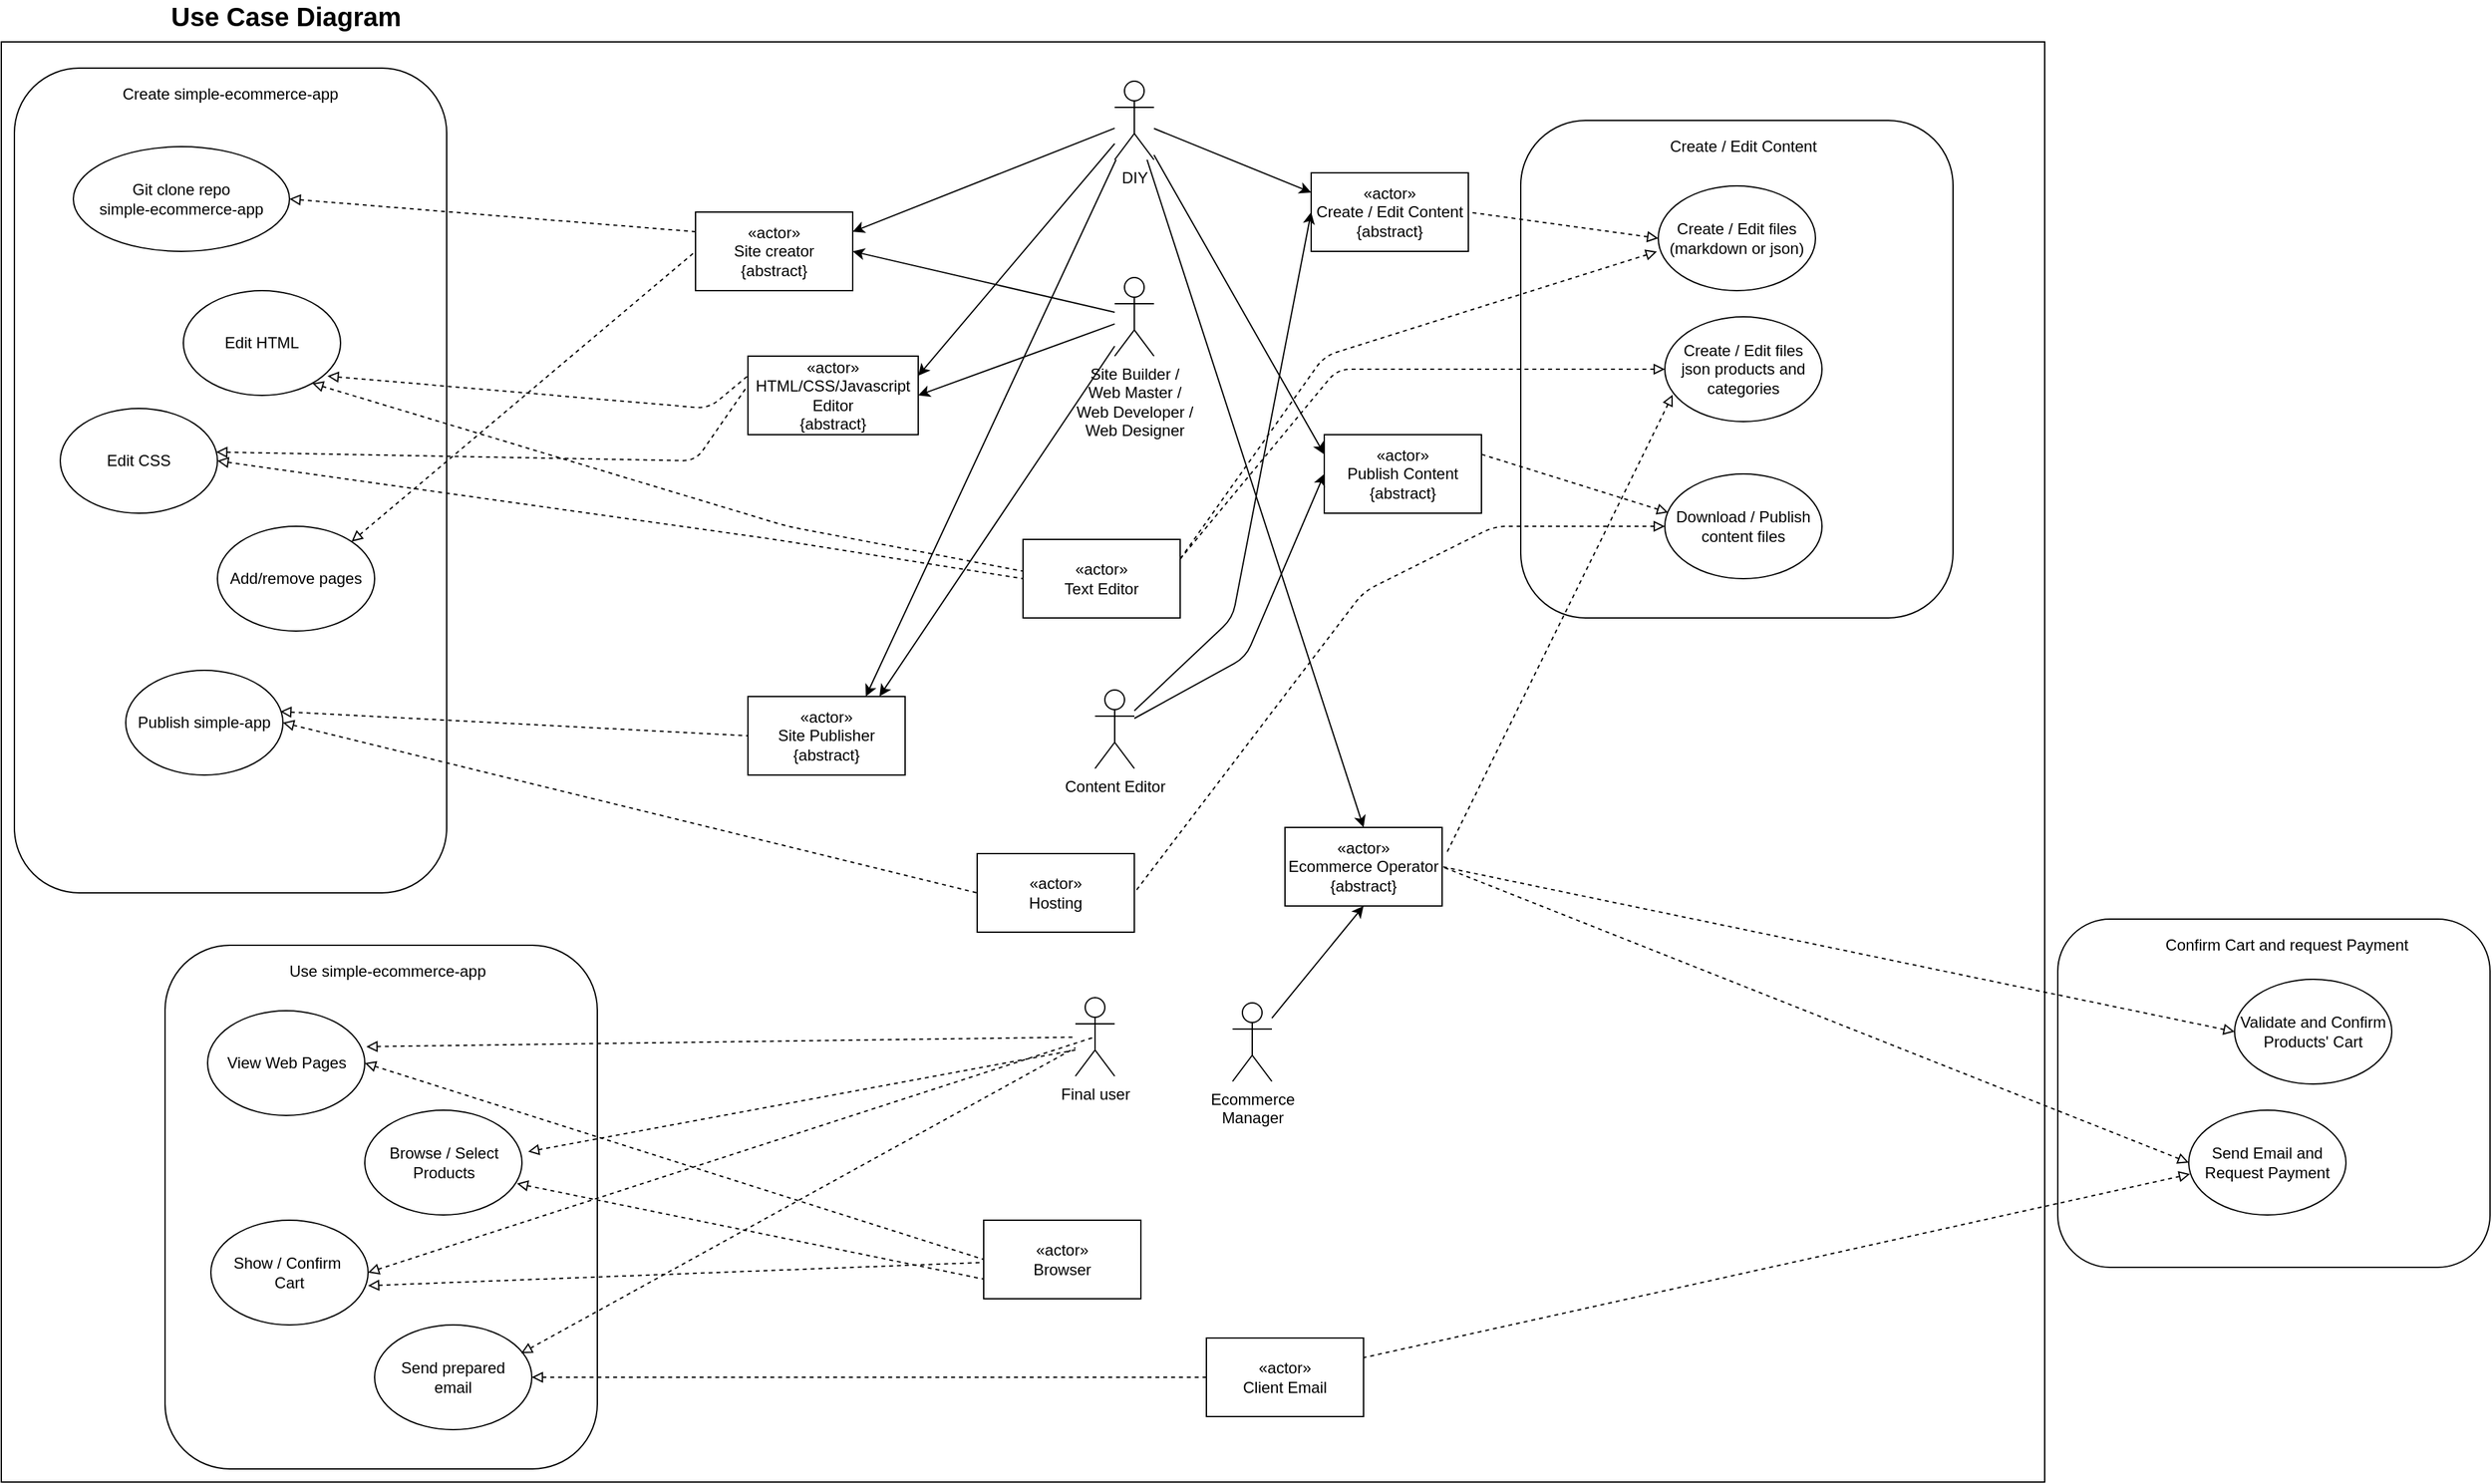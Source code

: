 <mxfile version="12.9.13" type="google"><diagram id="Yd1ovDcGC9AElpLyOtRK" name="Page-1"><mxGraphModel dx="2118" dy="1195" grid="1" gridSize="10" guides="1" tooltips="1" connect="1" arrows="1" fold="1" page="1" pageScale="1" pageWidth="827" pageHeight="1169" math="0" shadow="0"><root><mxCell id="0"/><mxCell id="1" parent="0"/><mxCell id="9gkucTGh14QHO-s3NdS2-84" value="" style="rounded=0;whiteSpace=wrap;html=1;" vertex="1" parent="1"><mxGeometry x="30" y="60" width="1560" height="1100" as="geometry"/></mxCell><mxCell id="9gkucTGh14QHO-s3NdS2-1" value="" style="rounded=1;whiteSpace=wrap;html=1;" vertex="1" parent="1"><mxGeometry x="1190" y="120" width="330" height="380" as="geometry"/></mxCell><mxCell id="9gkucTGh14QHO-s3NdS2-2" value="DIY" style="shape=umlActor;verticalLabelPosition=bottom;labelBackgroundColor=#ffffff;verticalAlign=top;html=1;outlineConnect=0;" vertex="1" parent="1"><mxGeometry x="880" y="90" width="30" height="60" as="geometry"/></mxCell><mxCell id="9gkucTGh14QHO-s3NdS2-3" value="«actor»&lt;br&gt;Site creator&lt;br&gt;{abstract}" style="rounded=0;whiteSpace=wrap;html=1;" vertex="1" parent="1"><mxGeometry x="560" y="190" width="120" height="60" as="geometry"/></mxCell><mxCell id="9gkucTGh14QHO-s3NdS2-4" value="«actor»&lt;br&gt;Create / Edit Content&lt;br&gt;{abstract}" style="rounded=0;whiteSpace=wrap;html=1;" vertex="1" parent="1"><mxGeometry x="1030" y="160" width="120" height="60" as="geometry"/></mxCell><mxCell id="9gkucTGh14QHO-s3NdS2-5" value="«actor»&lt;br&gt;Publish Content&lt;br&gt;{abstract}" style="rounded=0;whiteSpace=wrap;html=1;" vertex="1" parent="1"><mxGeometry x="1040" y="360" width="120" height="60" as="geometry"/></mxCell><mxCell id="9gkucTGh14QHO-s3NdS2-6" value="«actor»&lt;br&gt;Hosting" style="rounded=0;whiteSpace=wrap;html=1;" vertex="1" parent="1"><mxGeometry x="775" y="680" width="120" height="60" as="geometry"/></mxCell><mxCell id="9gkucTGh14QHO-s3NdS2-7" value="" style="rounded=1;whiteSpace=wrap;html=1;" vertex="1" parent="1"><mxGeometry x="40" y="80" width="330" height="630" as="geometry"/></mxCell><mxCell id="9gkucTGh14QHO-s3NdS2-8" value="Create simple-ecommerce-app" style="text;html=1;strokeColor=none;fillColor=none;align=center;verticalAlign=middle;whiteSpace=wrap;rounded=0;" vertex="1" parent="1"><mxGeometry x="115" y="90" width="180" height="20" as="geometry"/></mxCell><mxCell id="9gkucTGh14QHO-s3NdS2-9" value="«actor»&lt;br&gt;HTML/CSS/Javascript&lt;br&gt;Editor&lt;br&gt;{abstract}" style="rounded=0;whiteSpace=wrap;html=1;" vertex="1" parent="1"><mxGeometry x="600" y="300" width="130" height="60" as="geometry"/></mxCell><mxCell id="9gkucTGh14QHO-s3NdS2-10" value="Create / Edit Content" style="text;html=1;strokeColor=none;fillColor=none;align=center;verticalAlign=middle;whiteSpace=wrap;rounded=0;" vertex="1" parent="1"><mxGeometry x="1270" y="130" width="180" height="20" as="geometry"/></mxCell><mxCell id="9gkucTGh14QHO-s3NdS2-11" value="«actor»&lt;br&gt;Site Publisher&lt;br&gt;{abstract}" style="rounded=0;whiteSpace=wrap;html=1;" vertex="1" parent="1"><mxGeometry x="600" y="560" width="120" height="60" as="geometry"/></mxCell><mxCell id="9gkucTGh14QHO-s3NdS2-12" value="Publish simple-app" style="ellipse;whiteSpace=wrap;html=1;" vertex="1" parent="1"><mxGeometry x="125" y="540" width="120" height="80" as="geometry"/></mxCell><mxCell id="9gkucTGh14QHO-s3NdS2-13" value="" style="endArrow=classic;html=1;entryX=1;entryY=0.25;entryDx=0;entryDy=0;" edge="1" parent="1" source="9gkucTGh14QHO-s3NdS2-2" target="9gkucTGh14QHO-s3NdS2-9"><mxGeometry width="50" height="50" relative="1" as="geometry"><mxPoint x="720" y="700" as="sourcePoint"/><mxPoint x="770" y="650" as="targetPoint"/></mxGeometry></mxCell><mxCell id="9gkucTGh14QHO-s3NdS2-14" value="" style="endArrow=classic;html=1;entryX=1;entryY=0.25;entryDx=0;entryDy=0;" edge="1" parent="1" source="9gkucTGh14QHO-s3NdS2-2" target="9gkucTGh14QHO-s3NdS2-3"><mxGeometry width="50" height="50" relative="1" as="geometry"><mxPoint x="860" y="755.0" as="sourcePoint"/><mxPoint x="510.0" y="740.0" as="targetPoint"/></mxGeometry></mxCell><mxCell id="9gkucTGh14QHO-s3NdS2-15" value="" style="endArrow=classic;html=1;entryX=0;entryY=0.25;entryDx=0;entryDy=0;" edge="1" parent="1" source="9gkucTGh14QHO-s3NdS2-2" target="9gkucTGh14QHO-s3NdS2-5"><mxGeometry width="50" height="50" relative="1" as="geometry"><mxPoint x="865" y="189.318" as="sourcePoint"/><mxPoint x="770" y="375" as="targetPoint"/></mxGeometry></mxCell><mxCell id="9gkucTGh14QHO-s3NdS2-16" value="" style="endArrow=classic;html=1;entryX=0;entryY=0.25;entryDx=0;entryDy=0;" edge="1" parent="1" source="9gkucTGh14QHO-s3NdS2-2" target="9gkucTGh14QHO-s3NdS2-4"><mxGeometry width="50" height="50" relative="1" as="geometry"><mxPoint x="875" y="199.318" as="sourcePoint"/><mxPoint x="780" y="385" as="targetPoint"/></mxGeometry></mxCell><mxCell id="9gkucTGh14QHO-s3NdS2-17" value="" style="endArrow=classic;html=1;entryX=0.75;entryY=0;entryDx=0;entryDy=0;" edge="1" parent="1" source="9gkucTGh14QHO-s3NdS2-2" target="9gkucTGh14QHO-s3NdS2-11"><mxGeometry width="50" height="50" relative="1" as="geometry"><mxPoint x="895" y="181.964" as="sourcePoint"/><mxPoint x="1020" y="365" as="targetPoint"/></mxGeometry></mxCell><mxCell id="9gkucTGh14QHO-s3NdS2-18" value="Site Builder /&lt;br&gt;Web Master /&lt;br&gt;Web Developer /&lt;br&gt;Web Designer" style="shape=umlActor;verticalLabelPosition=bottom;labelBackgroundColor=#ffffff;verticalAlign=top;html=1;outlineConnect=0;" vertex="1" parent="1"><mxGeometry x="880" y="240" width="30" height="60" as="geometry"/></mxCell><mxCell id="9gkucTGh14QHO-s3NdS2-19" value="Content Editor" style="shape=umlActor;verticalLabelPosition=bottom;labelBackgroundColor=#ffffff;verticalAlign=top;html=1;outlineConnect=0;" vertex="1" parent="1"><mxGeometry x="865" y="555" width="30" height="60" as="geometry"/></mxCell><mxCell id="9gkucTGh14QHO-s3NdS2-20" value="" style="endArrow=classic;html=1;entryX=1;entryY=0.5;entryDx=0;entryDy=0;" edge="1" parent="1" source="9gkucTGh14QHO-s3NdS2-18" target="9gkucTGh14QHO-s3NdS2-3"><mxGeometry width="50" height="50" relative="1" as="geometry"><mxPoint x="863.947" y="120" as="sourcePoint"/><mxPoint x="770" y="375" as="targetPoint"/></mxGeometry></mxCell><mxCell id="9gkucTGh14QHO-s3NdS2-21" value="" style="endArrow=classic;html=1;entryX=1;entryY=0.5;entryDx=0;entryDy=0;" edge="1" parent="1" source="9gkucTGh14QHO-s3NdS2-18" target="9gkucTGh14QHO-s3NdS2-9"><mxGeometry width="50" height="50" relative="1" as="geometry"><mxPoint x="870" y="280" as="sourcePoint"/><mxPoint x="770" y="270" as="targetPoint"/></mxGeometry></mxCell><mxCell id="9gkucTGh14QHO-s3NdS2-22" value="" style="endArrow=classic;html=1;entryX=0.837;entryY=-0.003;entryDx=0;entryDy=0;entryPerimeter=0;" edge="1" parent="1" source="9gkucTGh14QHO-s3NdS2-18" target="9gkucTGh14QHO-s3NdS2-11"><mxGeometry width="50" height="50" relative="1" as="geometry"><mxPoint x="870" y="290" as="sourcePoint"/><mxPoint x="780" y="280" as="targetPoint"/></mxGeometry></mxCell><mxCell id="9gkucTGh14QHO-s3NdS2-23" value="" style="endArrow=classic;html=1;entryX=0;entryY=0.5;entryDx=0;entryDy=0;" edge="1" parent="1" source="9gkucTGh14QHO-s3NdS2-19" target="9gkucTGh14QHO-s3NdS2-5"><mxGeometry width="50" height="50" relative="1" as="geometry"><mxPoint x="860" y="397.42" as="sourcePoint"/><mxPoint x="769.4" y="381.84" as="targetPoint"/><Array as="points"><mxPoint x="980" y="530"/></Array></mxGeometry></mxCell><mxCell id="9gkucTGh14QHO-s3NdS2-24" value="" style="endArrow=classic;html=1;entryX=0;entryY=0.5;entryDx=0;entryDy=0;" edge="1" parent="1" source="9gkucTGh14QHO-s3NdS2-19" target="9gkucTGh14QHO-s3NdS2-4"><mxGeometry width="50" height="50" relative="1" as="geometry"><mxPoint x="900" y="430" as="sourcePoint"/><mxPoint x="1020" y="380" as="targetPoint"/><Array as="points"><mxPoint x="970" y="500"/></Array></mxGeometry></mxCell><mxCell id="9gkucTGh14QHO-s3NdS2-25" value="" style="endArrow=none;dashed=1;html=1;entryX=0;entryY=0.5;entryDx=0;entryDy=0;exitX=1;exitY=0.5;exitDx=0;exitDy=0;endFill=0;startArrow=block;startFill=0;" edge="1" parent="1" source="9gkucTGh14QHO-s3NdS2-12" target="9gkucTGh14QHO-s3NdS2-6"><mxGeometry width="50" height="50" relative="1" as="geometry"><mxPoint x="780" y="570" as="sourcePoint"/><mxPoint x="830" y="520" as="targetPoint"/></mxGeometry></mxCell><mxCell id="9gkucTGh14QHO-s3NdS2-26" value="" style="endArrow=none;dashed=1;html=1;entryX=0;entryY=0.5;entryDx=0;entryDy=0;endFill=0;startArrow=block;startFill=0;exitX=0.983;exitY=0.394;exitDx=0;exitDy=0;exitPerimeter=0;" edge="1" parent="1" source="9gkucTGh14QHO-s3NdS2-12" target="9gkucTGh14QHO-s3NdS2-11"><mxGeometry width="50" height="50" relative="1" as="geometry"><mxPoint x="510.0" y="740" as="sourcePoint"/><mxPoint x="860" y="720" as="targetPoint"/></mxGeometry></mxCell><mxCell id="9gkucTGh14QHO-s3NdS2-27" value="Download / Publish content files" style="ellipse;whiteSpace=wrap;html=1;" vertex="1" parent="1"><mxGeometry x="1300" y="390" width="120" height="80" as="geometry"/></mxCell><mxCell id="9gkucTGh14QHO-s3NdS2-28" value="" style="endArrow=none;dashed=1;html=1;entryX=1;entryY=0.5;entryDx=0;entryDy=0;exitX=0;exitY=0.5;exitDx=0;exitDy=0;endFill=0;startArrow=block;startFill=0;" edge="1" parent="1" source="9gkucTGh14QHO-s3NdS2-27" target="9gkucTGh14QHO-s3NdS2-6"><mxGeometry width="50" height="50" relative="1" as="geometry"><mxPoint x="510.0" y="740" as="sourcePoint"/><mxPoint x="860" y="720" as="targetPoint"/><Array as="points"><mxPoint x="1170" y="430"/><mxPoint x="1070" y="480"/></Array></mxGeometry></mxCell><mxCell id="9gkucTGh14QHO-s3NdS2-29" value="" style="endArrow=none;dashed=1;html=1;entryX=1;entryY=0.25;entryDx=0;entryDy=0;exitX=0.021;exitY=0.368;exitDx=0;exitDy=0;endFill=0;startArrow=block;startFill=0;exitPerimeter=0;" edge="1" parent="1" source="9gkucTGh14QHO-s3NdS2-27" target="9gkucTGh14QHO-s3NdS2-5"><mxGeometry width="50" height="50" relative="1" as="geometry"><mxPoint x="1320" y="740" as="sourcePoint"/><mxPoint x="980" y="720" as="targetPoint"/><Array as="points"><mxPoint x="1160" y="375"/></Array></mxGeometry></mxCell><mxCell id="9gkucTGh14QHO-s3NdS2-30" value="Create / Edit files&lt;br&gt;(markdown or json)" style="ellipse;whiteSpace=wrap;html=1;" vertex="1" parent="1"><mxGeometry x="1295" y="170" width="120" height="80" as="geometry"/></mxCell><mxCell id="9gkucTGh14QHO-s3NdS2-31" value="" style="endArrow=none;dashed=1;html=1;entryX=1;entryY=0.5;entryDx=0;entryDy=0;exitX=0;exitY=0.5;exitDx=0;exitDy=0;endFill=0;startArrow=block;startFill=0;" edge="1" parent="1" source="9gkucTGh14QHO-s3NdS2-30" target="9gkucTGh14QHO-s3NdS2-4"><mxGeometry width="50" height="50" relative="1" as="geometry"><mxPoint x="1322.52" y="729.44" as="sourcePoint"/><mxPoint x="1150" y="535" as="targetPoint"/></mxGeometry></mxCell><mxCell id="9gkucTGh14QHO-s3NdS2-32" value="" style="rounded=1;whiteSpace=wrap;html=1;" vertex="1" parent="1"><mxGeometry x="155" y="750" width="330" height="400" as="geometry"/></mxCell><mxCell id="9gkucTGh14QHO-s3NdS2-33" value="Use simple-ecommerce-app" style="text;html=1;strokeColor=none;fillColor=none;align=center;verticalAlign=middle;whiteSpace=wrap;rounded=0;" vertex="1" parent="1"><mxGeometry x="235" y="760" width="180" height="20" as="geometry"/></mxCell><mxCell id="9gkucTGh14QHO-s3NdS2-34" value="View Web Pages" style="ellipse;whiteSpace=wrap;html=1;" vertex="1" parent="1"><mxGeometry x="187.5" y="800" width="120" height="80" as="geometry"/></mxCell><mxCell id="9gkucTGh14QHO-s3NdS2-35" value="Final user" style="shape=umlActor;verticalLabelPosition=bottom;labelBackgroundColor=#ffffff;verticalAlign=top;html=1;outlineConnect=0;" vertex="1" parent="1"><mxGeometry x="850" y="790" width="30" height="60" as="geometry"/></mxCell><mxCell id="9gkucTGh14QHO-s3NdS2-37" value="" style="endArrow=none;dashed=1;html=1;exitX=1.01;exitY=0.343;exitDx=0;exitDy=0;endFill=0;startArrow=block;startFill=0;exitPerimeter=0;" edge="1" parent="1" source="9gkucTGh14QHO-s3NdS2-34" target="9gkucTGh14QHO-s3NdS2-35"><mxGeometry width="50" height="50" relative="1" as="geometry"><mxPoint x="510.0" y="740" as="sourcePoint"/><mxPoint x="785" y="720" as="targetPoint"/></mxGeometry></mxCell><mxCell id="9gkucTGh14QHO-s3NdS2-38" value="" style="endArrow=none;dashed=1;html=1;entryX=0;entryY=0.5;entryDx=0;entryDy=0;exitX=1;exitY=0.5;exitDx=0;exitDy=0;endFill=0;startArrow=block;startFill=0;" edge="1" parent="1" source="9gkucTGh14QHO-s3NdS2-34" target="9gkucTGh14QHO-s3NdS2-36"><mxGeometry width="50" height="50" relative="1" as="geometry"><mxPoint x="520.0" y="750" as="sourcePoint"/><mxPoint x="795" y="730" as="targetPoint"/></mxGeometry></mxCell><mxCell id="9gkucTGh14QHO-s3NdS2-39" value="«actor»&lt;br&gt;Text Editor" style="rounded=0;whiteSpace=wrap;html=1;" vertex="1" parent="1"><mxGeometry x="810" y="440" width="120" height="60" as="geometry"/></mxCell><mxCell id="9gkucTGh14QHO-s3NdS2-40" value="" style="endArrow=none;dashed=1;html=1;entryX=1;entryY=0.25;entryDx=0;entryDy=0;exitX=-0.009;exitY=0.627;exitDx=0;exitDy=0;endFill=0;startArrow=block;startFill=0;exitPerimeter=0;" edge="1" parent="1" source="9gkucTGh14QHO-s3NdS2-30" target="9gkucTGh14QHO-s3NdS2-39"><mxGeometry width="50" height="50" relative="1" as="geometry"><mxPoint x="1307.52" y="349.44" as="sourcePoint"/><mxPoint x="1170" y="375" as="targetPoint"/><Array as="points"><mxPoint x="1040" y="300"/></Array></mxGeometry></mxCell><mxCell id="9gkucTGh14QHO-s3NdS2-41" value="Git clone repo&lt;br&gt;simple-ecommerce-app" style="ellipse;whiteSpace=wrap;html=1;" vertex="1" parent="1"><mxGeometry x="85" y="140" width="165" height="80" as="geometry"/></mxCell><mxCell id="9gkucTGh14QHO-s3NdS2-42" value="" style="endArrow=none;dashed=1;html=1;entryX=0;entryY=0.25;entryDx=0;entryDy=0;endFill=0;startArrow=block;startFill=0;exitX=1;exitY=0.5;exitDx=0;exitDy=0;" edge="1" parent="1" source="9gkucTGh14QHO-s3NdS2-41" target="9gkucTGh14QHO-s3NdS2-3"><mxGeometry width="50" height="50" relative="1" as="geometry"><mxPoint x="507.96" y="731.52" as="sourcePoint"/><mxPoint x="680" y="610" as="targetPoint"/></mxGeometry></mxCell><mxCell id="9gkucTGh14QHO-s3NdS2-43" value="Edit HTML" style="ellipse;whiteSpace=wrap;html=1;" vertex="1" parent="1"><mxGeometry x="169" y="250" width="120" height="80" as="geometry"/></mxCell><mxCell id="9gkucTGh14QHO-s3NdS2-44" value="Edit CSS" style="ellipse;whiteSpace=wrap;html=1;" vertex="1" parent="1"><mxGeometry x="75" y="340" width="120" height="80" as="geometry"/></mxCell><mxCell id="9gkucTGh14QHO-s3NdS2-45" value="Add/remove pages" style="ellipse;whiteSpace=wrap;html=1;" vertex="1" parent="1"><mxGeometry x="195" y="430" width="120" height="80" as="geometry"/></mxCell><mxCell id="9gkucTGh14QHO-s3NdS2-46" value="" style="endArrow=none;dashed=1;html=1;entryX=0;entryY=0.5;entryDx=0;entryDy=0;endFill=0;startArrow=block;startFill=0;exitX=1;exitY=0.5;exitDx=0;exitDy=0;" edge="1" parent="1" source="9gkucTGh14QHO-s3NdS2-44" target="9gkucTGh14QHO-s3NdS2-39"><mxGeometry width="50" height="50" relative="1" as="geometry"><mxPoint x="507.96" y="731.52" as="sourcePoint"/><mxPoint x="680" y="610" as="targetPoint"/><Array as="points"><mxPoint x="620" y="440"/></Array></mxGeometry></mxCell><mxCell id="9gkucTGh14QHO-s3NdS2-47" value="" style="endArrow=none;dashed=1;html=1;entryX=0.001;entryY=0.405;entryDx=0;entryDy=0;endFill=0;startArrow=block;startFill=0;exitX=0.82;exitY=0.885;exitDx=0;exitDy=0;entryPerimeter=0;exitPerimeter=0;" edge="1" parent="1" source="9gkucTGh14QHO-s3NdS2-43" target="9gkucTGh14QHO-s3NdS2-39"><mxGeometry width="50" height="50" relative="1" as="geometry"><mxPoint x="460.0" y="370" as="sourcePoint"/><mxPoint x="850" y="460" as="targetPoint"/><Array as="points"><mxPoint x="630" y="430"/></Array></mxGeometry></mxCell><mxCell id="9gkucTGh14QHO-s3NdS2-48" value="" style="endArrow=none;dashed=1;html=1;entryX=0;entryY=0.25;entryDx=0;entryDy=0;endFill=0;startArrow=block;startFill=0;exitX=0.917;exitY=0.816;exitDx=0;exitDy=0;exitPerimeter=0;" edge="1" parent="1" source="9gkucTGh14QHO-s3NdS2-43" target="9gkucTGh14QHO-s3NdS2-9"><mxGeometry width="50" height="50" relative="1" as="geometry"><mxPoint x="538.4" y="330.8" as="sourcePoint"/><mxPoint x="850.12" y="454.3" as="targetPoint"/><Array as="points"><mxPoint x="570" y="340"/></Array></mxGeometry></mxCell><mxCell id="9gkucTGh14QHO-s3NdS2-49" value="" style="endArrow=none;dashed=1;html=1;entryX=-0.005;entryY=0.387;entryDx=0;entryDy=0;endFill=0;startArrow=block;startFill=0;exitX=0.992;exitY=0.416;exitDx=0;exitDy=0;exitPerimeter=0;entryPerimeter=0;" edge="1" parent="1" source="9gkucTGh14QHO-s3NdS2-44" target="9gkucTGh14QHO-s3NdS2-9"><mxGeometry width="50" height="50" relative="1" as="geometry"><mxPoint x="548.36" y="320" as="sourcePoint"/><mxPoint x="650" y="375" as="targetPoint"/><Array as="points"><mxPoint x="560" y="380"/></Array></mxGeometry></mxCell><mxCell id="9gkucTGh14QHO-s3NdS2-50" value="" style="endArrow=none;dashed=1;html=1;entryX=0;entryY=0.5;entryDx=0;entryDy=0;endFill=0;startArrow=block;startFill=0;exitX=1;exitY=0;exitDx=0;exitDy=0;" edge="1" parent="1" source="9gkucTGh14QHO-s3NdS2-45" target="9gkucTGh14QHO-s3NdS2-3"><mxGeometry width="50" height="50" relative="1" as="geometry"><mxPoint x="490.0" y="210" as="sourcePoint"/><mxPoint x="650" y="255" as="targetPoint"/></mxGeometry></mxCell><mxCell id="9gkucTGh14QHO-s3NdS2-51" value="&lt;b&gt;&lt;font style=&quot;font-size: 20px&quot;&gt;Use Case Diagram&lt;/font&gt;&lt;/b&gt;" style="text;html=1;strokeColor=none;fillColor=none;align=center;verticalAlign=middle;whiteSpace=wrap;rounded=0;" vertex="1" parent="1"><mxGeometry x="155" y="30" width="185" height="20" as="geometry"/></mxCell><mxCell id="9gkucTGh14QHO-s3NdS2-52" value="Create / Edit files&lt;br&gt;json products and categories" style="ellipse;whiteSpace=wrap;html=1;" vertex="1" parent="1"><mxGeometry x="1300" y="270" width="120" height="80" as="geometry"/></mxCell><mxCell id="9gkucTGh14QHO-s3NdS2-53" value="" style="endArrow=none;dashed=1;html=1;entryX=1;entryY=0.25;entryDx=0;entryDy=0;exitX=0;exitY=0.5;exitDx=0;exitDy=0;endFill=0;startArrow=block;startFill=0;" edge="1" parent="1" source="9gkucTGh14QHO-s3NdS2-52" target="9gkucTGh14QHO-s3NdS2-39"><mxGeometry width="50" height="50" relative="1" as="geometry"><mxPoint x="1303.92" y="230.16" as="sourcePoint"/><mxPoint x="940" y="465" as="targetPoint"/><Array as="points"><mxPoint x="1050" y="310"/></Array></mxGeometry></mxCell><mxCell id="9gkucTGh14QHO-s3NdS2-55" value="" style="endArrow=none;dashed=1;html=1;entryX=1.022;entryY=0.353;entryDx=0;entryDy=0;exitX=0.05;exitY=0.744;exitDx=0;exitDy=0;endFill=0;startArrow=block;startFill=0;exitPerimeter=0;entryPerimeter=0;" edge="1" parent="1" source="9gkucTGh14QHO-s3NdS2-52" target="9gkucTGh14QHO-s3NdS2-79"><mxGeometry width="50" height="50" relative="1" as="geometry"><mxPoint x="1305" y="220" as="sourcePoint"/><mxPoint x="1160" y="200" as="targetPoint"/></mxGeometry></mxCell><mxCell id="9gkucTGh14QHO-s3NdS2-58" value="Browse / Select Products" style="ellipse;whiteSpace=wrap;html=1;" vertex="1" parent="1"><mxGeometry x="307.5" y="876" width="120" height="80" as="geometry"/></mxCell><mxCell id="9gkucTGh14QHO-s3NdS2-59" value="Show / Confirm&amp;nbsp;&lt;br&gt;Cart" style="ellipse;whiteSpace=wrap;html=1;" vertex="1" parent="1"><mxGeometry x="190" y="960" width="120" height="80" as="geometry"/></mxCell><mxCell id="9gkucTGh14QHO-s3NdS2-60" value="Send prepared&lt;br&gt;email" style="ellipse;whiteSpace=wrap;html=1;" vertex="1" parent="1"><mxGeometry x="315" y="1040" width="120" height="80" as="geometry"/></mxCell><mxCell id="9gkucTGh14QHO-s3NdS2-61" value="«actor»&lt;br&gt;Client Email" style="rounded=0;whiteSpace=wrap;html=1;" vertex="1" parent="1"><mxGeometry x="950" y="1050" width="120" height="60" as="geometry"/></mxCell><mxCell id="9gkucTGh14QHO-s3NdS2-62" value="" style="endArrow=none;dashed=1;html=1;exitX=1.039;exitY=0.396;exitDx=0;exitDy=0;endFill=0;startArrow=block;startFill=0;exitPerimeter=0;" edge="1" parent="1" source="9gkucTGh14QHO-s3NdS2-58"><mxGeometry width="50" height="50" relative="1" as="geometry"><mxPoint x="1304.04" y="681.68" as="sourcePoint"/><mxPoint x="850" y="830" as="targetPoint"/></mxGeometry></mxCell><mxCell id="9gkucTGh14QHO-s3NdS2-63" value="" style="endArrow=none;dashed=1;html=1;entryX=0;entryY=0.75;entryDx=0;entryDy=0;exitX=0.968;exitY=0.7;exitDx=0;exitDy=0;endFill=0;startArrow=block;startFill=0;exitPerimeter=0;" edge="1" parent="1" source="9gkucTGh14QHO-s3NdS2-58" target="9gkucTGh14QHO-s3NdS2-36"><mxGeometry width="50" height="50" relative="1" as="geometry"><mxPoint x="1305" y="690" as="sourcePoint"/><mxPoint x="1020" y="930" as="targetPoint"/><Array as="points"/></mxGeometry></mxCell><mxCell id="9gkucTGh14QHO-s3NdS2-64" value="" style="endArrow=none;dashed=1;html=1;exitX=1;exitY=0.5;exitDx=0;exitDy=0;endFill=0;startArrow=block;startFill=0;entryX=0.5;entryY=0.5;entryDx=0;entryDy=0;entryPerimeter=0;" edge="1" parent="1" source="9gkucTGh14QHO-s3NdS2-59" target="9gkucTGh14QHO-s3NdS2-35"><mxGeometry width="50" height="50" relative="1" as="geometry"><mxPoint x="1314.04" y="691.68" as="sourcePoint"/><mxPoint x="1010" y="833.027" as="targetPoint"/></mxGeometry></mxCell><mxCell id="9gkucTGh14QHO-s3NdS2-66" value="" style="endArrow=none;dashed=1;html=1;exitX=0.932;exitY=0.271;exitDx=0;exitDy=0;endFill=0;startArrow=block;startFill=0;exitPerimeter=0;" edge="1" parent="1" source="9gkucTGh14QHO-s3NdS2-60" target="9gkucTGh14QHO-s3NdS2-35"><mxGeometry width="50" height="50" relative="1" as="geometry"><mxPoint x="1324.04" y="701.68" as="sourcePoint"/><mxPoint x="1020" y="843.027" as="targetPoint"/></mxGeometry></mxCell><mxCell id="9gkucTGh14QHO-s3NdS2-67" value="" style="endArrow=none;dashed=1;html=1;entryX=0;entryY=0.5;entryDx=0;entryDy=0;exitX=1;exitY=0.5;exitDx=0;exitDy=0;endFill=0;startArrow=block;startFill=0;" edge="1" parent="1" source="9gkucTGh14QHO-s3NdS2-60" target="9gkucTGh14QHO-s3NdS2-61"><mxGeometry width="50" height="50" relative="1" as="geometry"><mxPoint x="1325" y="710" as="sourcePoint"/><mxPoint x="1040" y="950" as="targetPoint"/></mxGeometry></mxCell><mxCell id="9gkucTGh14QHO-s3NdS2-36" value="«actor»&lt;br&gt;Browser" style="rounded=0;whiteSpace=wrap;html=1;" vertex="1" parent="1"><mxGeometry x="780" y="960" width="120" height="60" as="geometry"/></mxCell><mxCell id="9gkucTGh14QHO-s3NdS2-70" value="" style="endArrow=none;dashed=1;html=1;endFill=0;startArrow=block;startFill=0;" edge="1" parent="1" target="9gkucTGh14QHO-s3NdS2-36"><mxGeometry width="50" height="50" relative="1" as="geometry"><mxPoint x="310" y="1010" as="sourcePoint"/><mxPoint x="840" y="990" as="targetPoint"/></mxGeometry></mxCell><mxCell id="9gkucTGh14QHO-s3NdS2-71" value="" style="rounded=1;whiteSpace=wrap;html=1;" vertex="1" parent="1"><mxGeometry x="1600" y="730" width="330" height="266" as="geometry"/></mxCell><mxCell id="9gkucTGh14QHO-s3NdS2-72" value="Confirm Cart and request Payment" style="text;html=1;strokeColor=none;fillColor=none;align=center;verticalAlign=middle;whiteSpace=wrap;rounded=0;" vertex="1" parent="1"><mxGeometry x="1665" y="740" width="220" height="20" as="geometry"/></mxCell><mxCell id="9gkucTGh14QHO-s3NdS2-73" value="Send Email and Request Payment" style="ellipse;whiteSpace=wrap;html=1;" vertex="1" parent="1"><mxGeometry x="1700" y="876" width="120" height="80" as="geometry"/></mxCell><mxCell id="9gkucTGh14QHO-s3NdS2-74" value="Validate and Confirm Products' Cart" style="ellipse;whiteSpace=wrap;html=1;" vertex="1" parent="1"><mxGeometry x="1735" y="776" width="120" height="80" as="geometry"/></mxCell><mxCell id="9gkucTGh14QHO-s3NdS2-76" value="" style="endArrow=none;dashed=1;html=1;entryX=1;entryY=0.25;entryDx=0;entryDy=0;exitX=0.008;exitY=0.61;exitDx=0;exitDy=0;endFill=0;startArrow=block;startFill=0;exitPerimeter=0;" edge="1" parent="1" source="9gkucTGh14QHO-s3NdS2-73" target="9gkucTGh14QHO-s3NdS2-61"><mxGeometry width="50" height="50" relative="1" as="geometry"><mxPoint x="445" y="1090" as="sourcePoint"/><mxPoint x="960" y="1090" as="targetPoint"/></mxGeometry></mxCell><mxCell id="9gkucTGh14QHO-s3NdS2-77" value="Ecommerce&lt;br&gt;Manager" style="shape=umlActor;verticalLabelPosition=bottom;labelBackgroundColor=#ffffff;verticalAlign=top;html=1;outlineConnect=0;" vertex="1" parent="1"><mxGeometry x="970" y="794" width="30" height="60" as="geometry"/></mxCell><mxCell id="9gkucTGh14QHO-s3NdS2-78" value="" style="endArrow=none;dashed=1;html=1;entryX=1;entryY=0.5;entryDx=0;entryDy=0;exitX=0;exitY=0.5;exitDx=0;exitDy=0;endFill=0;startArrow=block;startFill=0;" edge="1" parent="1" source="9gkucTGh14QHO-s3NdS2-73" target="9gkucTGh14QHO-s3NdS2-79"><mxGeometry width="50" height="50" relative="1" as="geometry"><mxPoint x="1332.574" y="932.284" as="sourcePoint"/><mxPoint x="1080" y="1075" as="targetPoint"/></mxGeometry></mxCell><mxCell id="9gkucTGh14QHO-s3NdS2-79" value="«actor»&lt;br&gt;Ecommerce Operator&lt;br&gt;{abstract}" style="rounded=0;whiteSpace=wrap;html=1;" vertex="1" parent="1"><mxGeometry x="1010" y="660" width="120" height="60" as="geometry"/></mxCell><mxCell id="9gkucTGh14QHO-s3NdS2-80" value="" style="endArrow=classic;html=1;entryX=0.5;entryY=1;entryDx=0;entryDy=0;" edge="1" parent="1" source="9gkucTGh14QHO-s3NdS2-77" target="9gkucTGh14QHO-s3NdS2-79"><mxGeometry width="50" height="50" relative="1" as="geometry"><mxPoint x="1010" y="750" as="sourcePoint"/><mxPoint x="1050" y="400" as="targetPoint"/><Array as="points"/></mxGeometry></mxCell><mxCell id="9gkucTGh14QHO-s3NdS2-81" value="" style="endArrow=classic;html=1;entryX=0.5;entryY=0;entryDx=0;entryDy=0;" edge="1" parent="1" source="9gkucTGh14QHO-s3NdS2-2" target="9gkucTGh14QHO-s3NdS2-79"><mxGeometry width="50" height="50" relative="1" as="geometry"><mxPoint x="1010" y="815.647" as="sourcePoint"/><mxPoint x="1080" y="730" as="targetPoint"/><Array as="points"/></mxGeometry></mxCell><mxCell id="9gkucTGh14QHO-s3NdS2-82" value="" style="endArrow=none;dashed=1;html=1;entryX=1;entryY=0.5;entryDx=0;entryDy=0;exitX=0;exitY=0.5;exitDx=0;exitDy=0;endFill=0;startArrow=block;startFill=0;" edge="1" parent="1" source="9gkucTGh14QHO-s3NdS2-74" target="9gkucTGh14QHO-s3NdS2-79"><mxGeometry width="50" height="50" relative="1" as="geometry"><mxPoint x="1315" y="904" as="sourcePoint"/><mxPoint x="1140" y="700" as="targetPoint"/></mxGeometry></mxCell></root></mxGraphModel></diagram></mxfile>